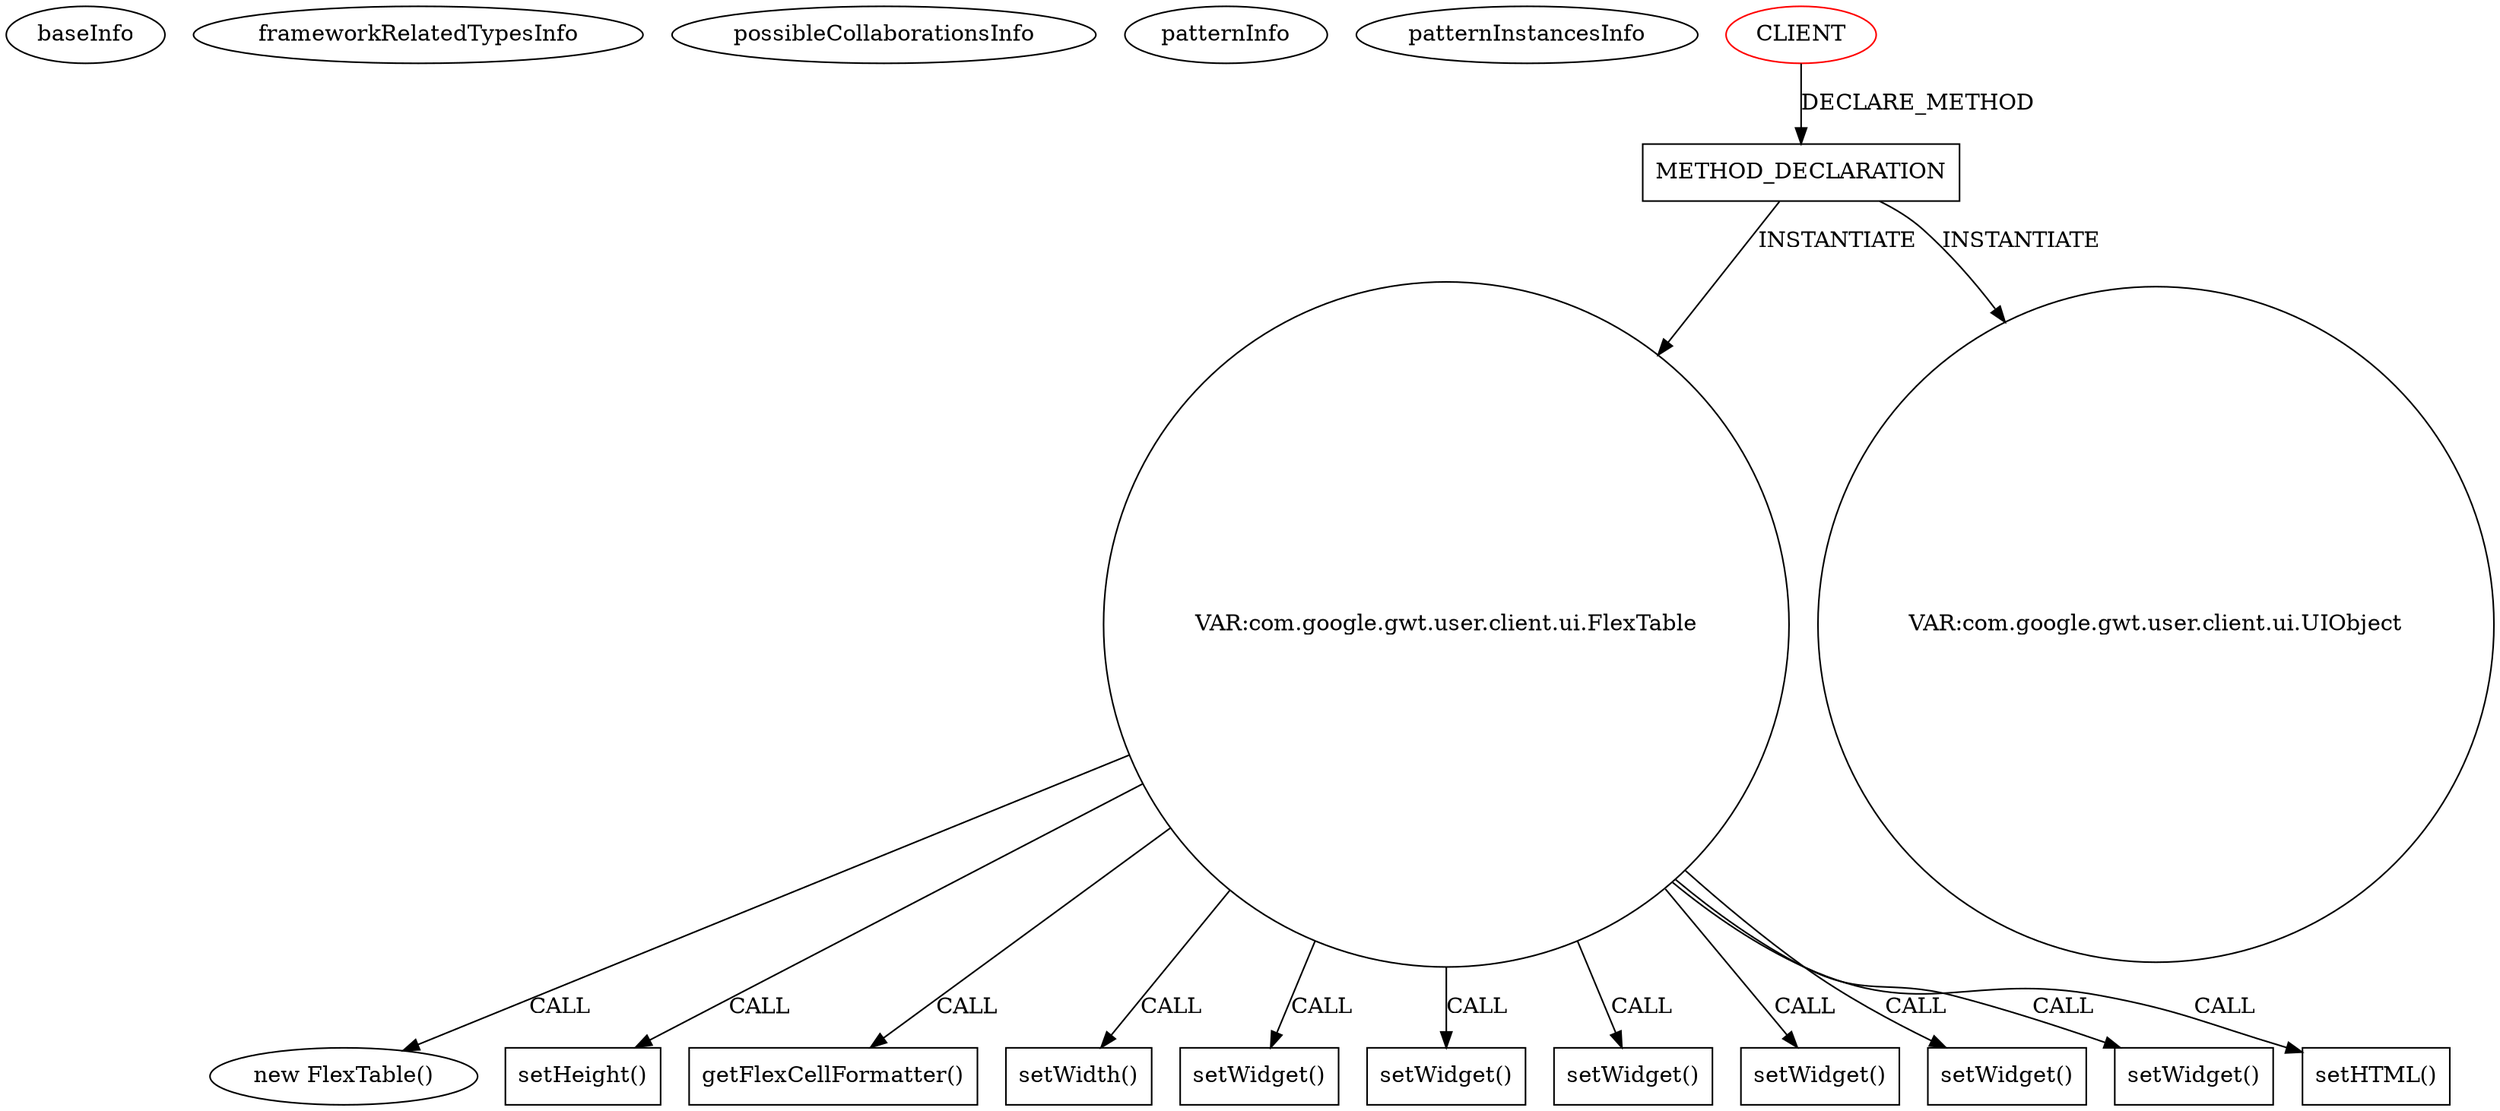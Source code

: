 digraph {
baseInfo[graphId=1096,category="pattern",isAnonymous=false,possibleRelation=false]
frameworkRelatedTypesInfo[]
possibleCollaborationsInfo[]
patternInfo[frequency=2.0,patternRootClient=0]
patternInstancesInfo[0="MainMain-ChatCafeine~/MainMain-ChatCafeine/ChatCafeine-master/ChatCafeine/src/sources/client/vue/administration/AdminPanel.java~AdminPanel~204",1="MainMain-ChatCafeine~/MainMain-ChatCafeine/ChatCafeine-master/ChatCafeine/src/sources/client/vue/accueil/AccueilPanel.java~AccueilPanel~198"]
183[label="new FlexTable()",vertexType="CONSTRUCTOR_CALL",isFrameworkType=false]
184[label="VAR:com.google.gwt.user.client.ui.FlexTable",vertexType="VARIABLE_EXPRESION",isFrameworkType=false,shape=circle]
191[label="setHeight()",vertexType="INSIDE_CALL",isFrameworkType=false,shape=box]
193[label="getFlexCellFormatter()",vertexType="INSIDE_CALL",isFrameworkType=false,shape=box]
189[label="setWidth()",vertexType="INSIDE_CALL",isFrameworkType=false,shape=box]
169[label="METHOD_DECLARATION",vertexType="CLIENT_METHOD_DECLARATION",isFrameworkType=false,shape=box]
0[label="CLIENT",vertexType="ROOT_CLIENT_CLASS_DECLARATION",isFrameworkType=false,color=red]
173[label="VAR:com.google.gwt.user.client.ui.UIObject",vertexType="VARIABLE_EXPRESION",isFrameworkType=false,shape=circle]
263[label="setWidget()",vertexType="INSIDE_CALL",isFrameworkType=false,shape=box]
261[label="setWidget()",vertexType="INSIDE_CALL",isFrameworkType=false,shape=box]
253[label="setWidget()",vertexType="INSIDE_CALL",isFrameworkType=false,shape=box]
247[label="setWidget()",vertexType="INSIDE_CALL",isFrameworkType=false,shape=box]
251[label="setWidget()",vertexType="INSIDE_CALL",isFrameworkType=false,shape=box]
265[label="setWidget()",vertexType="INSIDE_CALL",isFrameworkType=false,shape=box]
241[label="setHTML()",vertexType="INSIDE_CALL",isFrameworkType=false,shape=box]
184->265[label="CALL"]
184->241[label="CALL"]
184->189[label="CALL"]
184->183[label="CALL"]
184->251[label="CALL"]
184->261[label="CALL"]
169->184[label="INSTANTIATE"]
184->253[label="CALL"]
169->173[label="INSTANTIATE"]
184->247[label="CALL"]
0->169[label="DECLARE_METHOD"]
184->191[label="CALL"]
184->263[label="CALL"]
184->193[label="CALL"]
}
